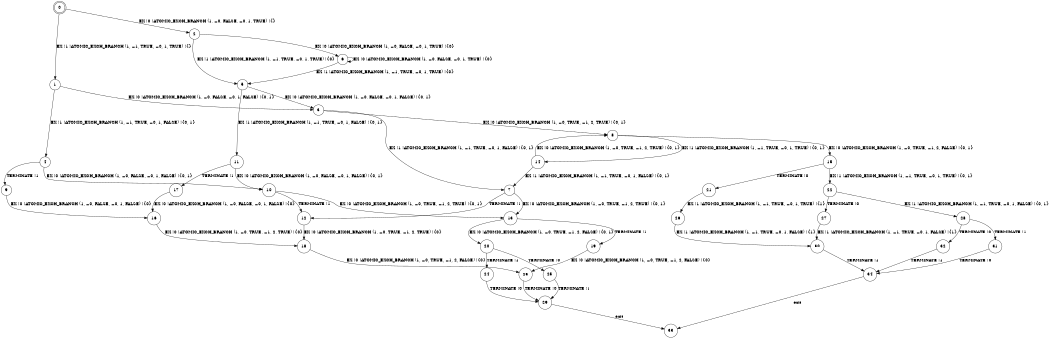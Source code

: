 digraph BCG {
size = "7, 10.5";
center = TRUE;
node [shape = circle];
0 [peripheries = 2];
0 -> 1 [label = "EX !1 !ATOMIC_EXCH_BRANCH (1, +1, TRUE, +0, 1, TRUE) !{}"];
0 -> 2 [label = "EX !0 !ATOMIC_EXCH_BRANCH (1, +0, FALSE, +0, 1, TRUE) !{}"];
1 -> 3 [label = "EX !0 !ATOMIC_EXCH_BRANCH (1, +0, FALSE, +0, 1, FALSE) !{0, 1}"];
1 -> 4 [label = "EX !1 !ATOMIC_EXCH_BRANCH (1, +1, TRUE, +0, 1, FALSE) !{0, 1}"];
2 -> 5 [label = "EX !1 !ATOMIC_EXCH_BRANCH (1, +1, TRUE, +0, 1, TRUE) !{0}"];
2 -> 6 [label = "EX !0 !ATOMIC_EXCH_BRANCH (1, +0, FALSE, +0, 1, TRUE) !{0}"];
3 -> 7 [label = "EX !1 !ATOMIC_EXCH_BRANCH (1, +1, TRUE, +0, 1, FALSE) !{0, 1}"];
3 -> 8 [label = "EX !0 !ATOMIC_EXCH_BRANCH (1, +0, TRUE, +1, 2, TRUE) !{0, 1}"];
4 -> 9 [label = "TERMINATE !1"];
4 -> 10 [label = "EX !0 !ATOMIC_EXCH_BRANCH (1, +0, FALSE, +0, 1, FALSE) !{0, 1}"];
5 -> 11 [label = "EX !1 !ATOMIC_EXCH_BRANCH (1, +1, TRUE, +0, 1, FALSE) !{0, 1}"];
5 -> 3 [label = "EX !0 !ATOMIC_EXCH_BRANCH (1, +0, FALSE, +0, 1, FALSE) !{0, 1}"];
6 -> 5 [label = "EX !1 !ATOMIC_EXCH_BRANCH (1, +1, TRUE, +0, 1, TRUE) !{0}"];
6 -> 6 [label = "EX !0 !ATOMIC_EXCH_BRANCH (1, +0, FALSE, +0, 1, TRUE) !{0}"];
7 -> 12 [label = "TERMINATE !1"];
7 -> 13 [label = "EX !0 !ATOMIC_EXCH_BRANCH (1, +0, TRUE, +1, 2, TRUE) !{0, 1}"];
8 -> 14 [label = "EX !1 !ATOMIC_EXCH_BRANCH (1, +1, TRUE, +0, 1, TRUE) !{0, 1}"];
8 -> 15 [label = "EX !0 !ATOMIC_EXCH_BRANCH (1, +0, TRUE, +1, 2, FALSE) !{0, 1}"];
9 -> 16 [label = "EX !0 !ATOMIC_EXCH_BRANCH (1, +0, FALSE, +0, 1, FALSE) !{0}"];
10 -> 12 [label = "TERMINATE !1"];
10 -> 13 [label = "EX !0 !ATOMIC_EXCH_BRANCH (1, +0, TRUE, +1, 2, TRUE) !{0, 1}"];
11 -> 17 [label = "TERMINATE !1"];
11 -> 10 [label = "EX !0 !ATOMIC_EXCH_BRANCH (1, +0, FALSE, +0, 1, FALSE) !{0, 1}"];
12 -> 18 [label = "EX !0 !ATOMIC_EXCH_BRANCH (1, +0, TRUE, +1, 2, TRUE) !{0}"];
13 -> 19 [label = "TERMINATE !1"];
13 -> 20 [label = "EX !0 !ATOMIC_EXCH_BRANCH (1, +0, TRUE, +1, 2, FALSE) !{0, 1}"];
14 -> 7 [label = "EX !1 !ATOMIC_EXCH_BRANCH (1, +1, TRUE, +0, 1, FALSE) !{0, 1}"];
14 -> 8 [label = "EX !0 !ATOMIC_EXCH_BRANCH (1, +0, TRUE, +1, 2, TRUE) !{0, 1}"];
15 -> 21 [label = "TERMINATE !0"];
15 -> 22 [label = "EX !1 !ATOMIC_EXCH_BRANCH (1, +1, TRUE, +0, 1, TRUE) !{0, 1}"];
16 -> 18 [label = "EX !0 !ATOMIC_EXCH_BRANCH (1, +0, TRUE, +1, 2, TRUE) !{0}"];
17 -> 16 [label = "EX !0 !ATOMIC_EXCH_BRANCH (1, +0, FALSE, +0, 1, FALSE) !{0}"];
18 -> 23 [label = "EX !0 !ATOMIC_EXCH_BRANCH (1, +0, TRUE, +1, 2, FALSE) !{0}"];
19 -> 23 [label = "EX !0 !ATOMIC_EXCH_BRANCH (1, +0, TRUE, +1, 2, FALSE) !{0}"];
20 -> 24 [label = "TERMINATE !1"];
20 -> 25 [label = "TERMINATE !0"];
21 -> 26 [label = "EX !1 !ATOMIC_EXCH_BRANCH (1, +1, TRUE, +0, 1, TRUE) !{1}"];
22 -> 27 [label = "TERMINATE !0"];
22 -> 28 [label = "EX !1 !ATOMIC_EXCH_BRANCH (1, +1, TRUE, +0, 1, FALSE) !{0, 1}"];
23 -> 29 [label = "TERMINATE !0"];
24 -> 29 [label = "TERMINATE !0"];
25 -> 29 [label = "TERMINATE !1"];
26 -> 30 [label = "EX !1 !ATOMIC_EXCH_BRANCH (1, +1, TRUE, +0, 1, FALSE) !{1}"];
27 -> 30 [label = "EX !1 !ATOMIC_EXCH_BRANCH (1, +1, TRUE, +0, 1, FALSE) !{1}"];
28 -> 31 [label = "TERMINATE !1"];
28 -> 32 [label = "TERMINATE !0"];
29 -> 33 [label = "exit"];
30 -> 34 [label = "TERMINATE !1"];
31 -> 34 [label = "TERMINATE !0"];
32 -> 34 [label = "TERMINATE !1"];
34 -> 33 [label = "exit"];
}
